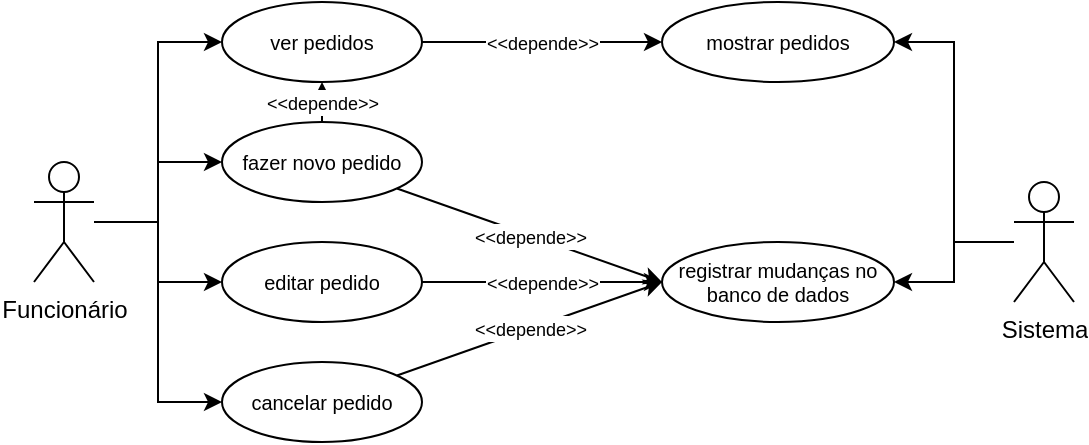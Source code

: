 <mxfile version="21.5.0" type="device">
  <diagram id="WFxiuKTxbMXznvQkK4iV" name="Página-1">
    <mxGraphModel dx="768" dy="419" grid="1" gridSize="10" guides="1" tooltips="1" connect="1" arrows="1" fold="1" page="1" pageScale="1" pageWidth="3300" pageHeight="4681" math="0" shadow="0">
      <root>
        <mxCell id="0" />
        <mxCell id="1" parent="0" />
        <mxCell id="OeMY9PJp57PIUOBpWmJP-1" style="edgeStyle=orthogonalEdgeStyle;rounded=0;orthogonalLoop=1;jettySize=auto;html=1;entryX=0;entryY=0.5;entryDx=0;entryDy=0;" edge="1" parent="1" source="OeMY9PJp57PIUOBpWmJP-4" target="OeMY9PJp57PIUOBpWmJP-10">
          <mxGeometry relative="1" as="geometry" />
        </mxCell>
        <mxCell id="OeMY9PJp57PIUOBpWmJP-2" style="edgeStyle=orthogonalEdgeStyle;rounded=0;orthogonalLoop=1;jettySize=auto;html=1;entryX=0;entryY=0.5;entryDx=0;entryDy=0;" edge="1" parent="1" source="OeMY9PJp57PIUOBpWmJP-4" target="OeMY9PJp57PIUOBpWmJP-13">
          <mxGeometry relative="1" as="geometry" />
        </mxCell>
        <mxCell id="OeMY9PJp57PIUOBpWmJP-3" style="edgeStyle=orthogonalEdgeStyle;rounded=0;orthogonalLoop=1;jettySize=auto;html=1;entryX=0;entryY=0.5;entryDx=0;entryDy=0;" edge="1" parent="1" source="OeMY9PJp57PIUOBpWmJP-4" target="OeMY9PJp57PIUOBpWmJP-16">
          <mxGeometry relative="1" as="geometry" />
        </mxCell>
        <mxCell id="OeMY9PJp57PIUOBpWmJP-29" style="edgeStyle=orthogonalEdgeStyle;rounded=0;orthogonalLoop=1;jettySize=auto;html=1;entryX=0;entryY=0.5;entryDx=0;entryDy=0;" edge="1" parent="1" source="OeMY9PJp57PIUOBpWmJP-4" target="OeMY9PJp57PIUOBpWmJP-27">
          <mxGeometry relative="1" as="geometry" />
        </mxCell>
        <mxCell id="OeMY9PJp57PIUOBpWmJP-4" value="Funcionário" style="shape=umlActor;verticalLabelPosition=bottom;verticalAlign=top;html=1;outlineConnect=0;" vertex="1" parent="1">
          <mxGeometry x="60" y="200" width="30" height="60" as="geometry" />
        </mxCell>
        <mxCell id="OeMY9PJp57PIUOBpWmJP-5" style="edgeStyle=orthogonalEdgeStyle;rounded=0;orthogonalLoop=1;jettySize=auto;html=1;entryX=1;entryY=0.5;entryDx=0;entryDy=0;" edge="1" parent="1" source="OeMY9PJp57PIUOBpWmJP-8" target="OeMY9PJp57PIUOBpWmJP-14">
          <mxGeometry relative="1" as="geometry" />
        </mxCell>
        <mxCell id="OeMY9PJp57PIUOBpWmJP-6" style="edgeStyle=orthogonalEdgeStyle;rounded=0;orthogonalLoop=1;jettySize=auto;html=1;entryX=1;entryY=0.5;entryDx=0;entryDy=0;" edge="1" parent="1" source="OeMY9PJp57PIUOBpWmJP-8" target="OeMY9PJp57PIUOBpWmJP-11">
          <mxGeometry relative="1" as="geometry" />
        </mxCell>
        <mxCell id="OeMY9PJp57PIUOBpWmJP-8" value="Sistema" style="shape=umlActor;verticalLabelPosition=bottom;verticalAlign=top;html=1;outlineConnect=0;" vertex="1" parent="1">
          <mxGeometry x="550" y="210" width="30" height="60" as="geometry" />
        </mxCell>
        <mxCell id="OeMY9PJp57PIUOBpWmJP-9" value="&lt;font style=&quot;font-size: 9px;&quot;&gt;&amp;lt;&amp;lt;depende&amp;gt;&amp;gt;&lt;/font&gt;" style="rounded=0;orthogonalLoop=1;jettySize=auto;html=1;entryX=0;entryY=0.5;entryDx=0;entryDy=0;" edge="1" parent="1" source="OeMY9PJp57PIUOBpWmJP-10" target="OeMY9PJp57PIUOBpWmJP-11">
          <mxGeometry x="-0.001" relative="1" as="geometry">
            <mxPoint as="offset" />
          </mxGeometry>
        </mxCell>
        <mxCell id="OeMY9PJp57PIUOBpWmJP-10" value="fazer novo pedido" style="ellipse;whiteSpace=wrap;html=1;fontSize=10;" vertex="1" parent="1">
          <mxGeometry x="154" y="180" width="100" height="40" as="geometry" />
        </mxCell>
        <mxCell id="OeMY9PJp57PIUOBpWmJP-11" value="registrar mudanças no banco de dados" style="ellipse;whiteSpace=wrap;html=1;fontSize=10;" vertex="1" parent="1">
          <mxGeometry x="374" y="240" width="116" height="40" as="geometry" />
        </mxCell>
        <mxCell id="OeMY9PJp57PIUOBpWmJP-12" value="&lt;font style=&quot;font-size: 9px;&quot;&gt;&amp;lt;&amp;lt;depende&amp;gt;&amp;gt;&lt;/font&gt;" style="edgeStyle=orthogonalEdgeStyle;rounded=0;orthogonalLoop=1;jettySize=auto;html=1;entryX=0;entryY=0.5;entryDx=0;entryDy=0;" edge="1" parent="1" source="OeMY9PJp57PIUOBpWmJP-13" target="OeMY9PJp57PIUOBpWmJP-14">
          <mxGeometry relative="1" as="geometry" />
        </mxCell>
        <mxCell id="OeMY9PJp57PIUOBpWmJP-13" value="ver pedidos" style="ellipse;whiteSpace=wrap;html=1;fontSize=10;" vertex="1" parent="1">
          <mxGeometry x="154" y="120" width="100" height="40" as="geometry" />
        </mxCell>
        <mxCell id="OeMY9PJp57PIUOBpWmJP-14" value="mostrar pedidos" style="ellipse;whiteSpace=wrap;html=1;fontSize=10;" vertex="1" parent="1">
          <mxGeometry x="374" y="120" width="116" height="40" as="geometry" />
        </mxCell>
        <mxCell id="OeMY9PJp57PIUOBpWmJP-26" value="&lt;font style=&quot;font-size: 9px;&quot;&gt;&amp;lt;&amp;lt;depende&amp;gt;&amp;gt;&lt;/font&gt;" style="rounded=0;orthogonalLoop=1;jettySize=auto;html=1;entryX=0;entryY=0.5;entryDx=0;entryDy=0;" edge="1" parent="1" source="OeMY9PJp57PIUOBpWmJP-16" target="OeMY9PJp57PIUOBpWmJP-11">
          <mxGeometry relative="1" as="geometry">
            <mxPoint x="360" y="230" as="targetPoint" />
          </mxGeometry>
        </mxCell>
        <mxCell id="OeMY9PJp57PIUOBpWmJP-16" value="editar pedido" style="ellipse;whiteSpace=wrap;html=1;fontSize=10;" vertex="1" parent="1">
          <mxGeometry x="154" y="240" width="100" height="40" as="geometry" />
        </mxCell>
        <mxCell id="OeMY9PJp57PIUOBpWmJP-20" value="&lt;font style=&quot;font-size: 9px;&quot;&gt;&amp;lt;&amp;lt;depende&amp;gt;&amp;gt;&lt;/font&gt;" style="edgeStyle=orthogonalEdgeStyle;rounded=0;orthogonalLoop=1;jettySize=auto;html=1;exitX=0.5;exitY=0;exitDx=0;exitDy=0;entryX=0.5;entryY=1;entryDx=0;entryDy=0;" edge="1" parent="1" source="OeMY9PJp57PIUOBpWmJP-10" target="OeMY9PJp57PIUOBpWmJP-13">
          <mxGeometry x="-0.001" relative="1" as="geometry">
            <mxPoint as="offset" />
            <mxPoint x="280" y="230" as="sourcePoint" />
            <mxPoint x="360" y="230" as="targetPoint" />
          </mxGeometry>
        </mxCell>
        <mxCell id="OeMY9PJp57PIUOBpWmJP-28" value="&lt;font style=&quot;font-size: 9px;&quot;&gt;&amp;lt;&amp;lt;depende&amp;gt;&amp;gt;&lt;/font&gt;" style="rounded=0;orthogonalLoop=1;jettySize=auto;html=1;entryX=0;entryY=0.5;entryDx=0;entryDy=0;" edge="1" parent="1" source="OeMY9PJp57PIUOBpWmJP-27" target="OeMY9PJp57PIUOBpWmJP-11">
          <mxGeometry relative="1" as="geometry" />
        </mxCell>
        <mxCell id="OeMY9PJp57PIUOBpWmJP-27" value="cancelar pedido" style="ellipse;whiteSpace=wrap;html=1;fontSize=10;" vertex="1" parent="1">
          <mxGeometry x="154" y="300" width="100" height="40" as="geometry" />
        </mxCell>
      </root>
    </mxGraphModel>
  </diagram>
</mxfile>
